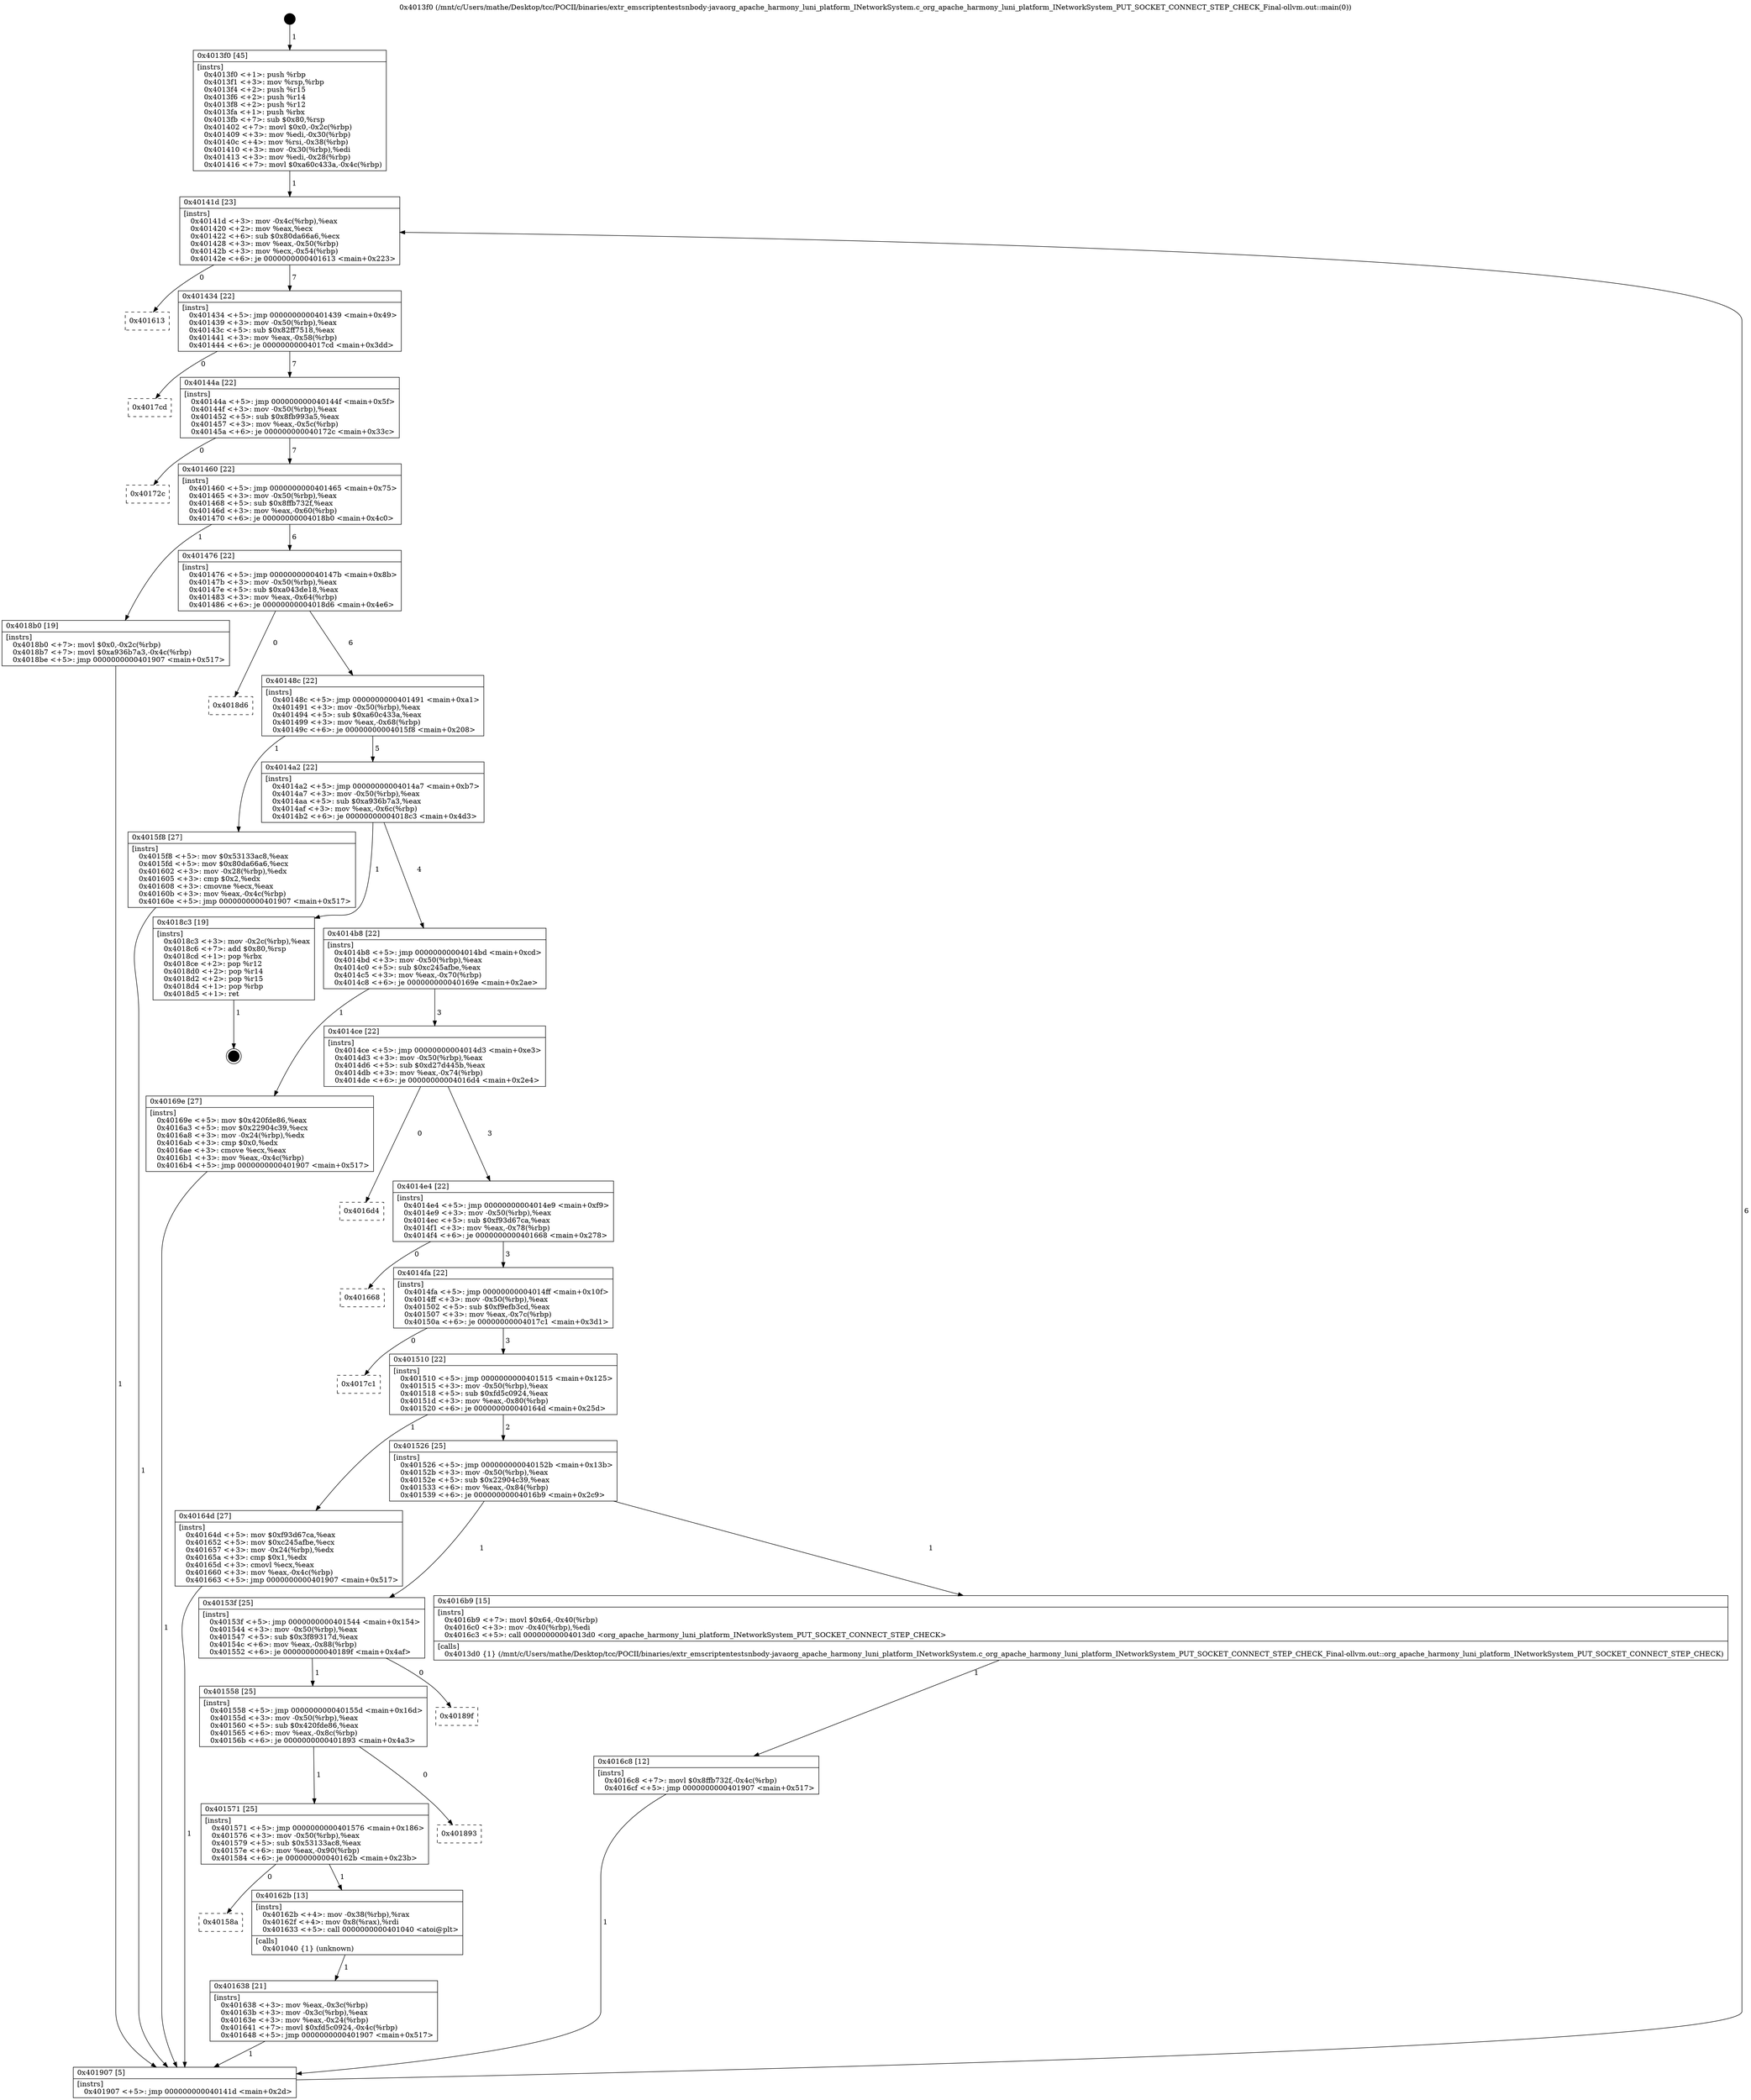 digraph "0x4013f0" {
  label = "0x4013f0 (/mnt/c/Users/mathe/Desktop/tcc/POCII/binaries/extr_emscriptentestsnbody-javaorg_apache_harmony_luni_platform_INetworkSystem.c_org_apache_harmony_luni_platform_INetworkSystem_PUT_SOCKET_CONNECT_STEP_CHECK_Final-ollvm.out::main(0))"
  labelloc = "t"
  node[shape=record]

  Entry [label="",width=0.3,height=0.3,shape=circle,fillcolor=black,style=filled]
  "0x40141d" [label="{
     0x40141d [23]\l
     | [instrs]\l
     &nbsp;&nbsp;0x40141d \<+3\>: mov -0x4c(%rbp),%eax\l
     &nbsp;&nbsp;0x401420 \<+2\>: mov %eax,%ecx\l
     &nbsp;&nbsp;0x401422 \<+6\>: sub $0x80da66a6,%ecx\l
     &nbsp;&nbsp;0x401428 \<+3\>: mov %eax,-0x50(%rbp)\l
     &nbsp;&nbsp;0x40142b \<+3\>: mov %ecx,-0x54(%rbp)\l
     &nbsp;&nbsp;0x40142e \<+6\>: je 0000000000401613 \<main+0x223\>\l
  }"]
  "0x401613" [label="{
     0x401613\l
  }", style=dashed]
  "0x401434" [label="{
     0x401434 [22]\l
     | [instrs]\l
     &nbsp;&nbsp;0x401434 \<+5\>: jmp 0000000000401439 \<main+0x49\>\l
     &nbsp;&nbsp;0x401439 \<+3\>: mov -0x50(%rbp),%eax\l
     &nbsp;&nbsp;0x40143c \<+5\>: sub $0x82ff7518,%eax\l
     &nbsp;&nbsp;0x401441 \<+3\>: mov %eax,-0x58(%rbp)\l
     &nbsp;&nbsp;0x401444 \<+6\>: je 00000000004017cd \<main+0x3dd\>\l
  }"]
  Exit [label="",width=0.3,height=0.3,shape=circle,fillcolor=black,style=filled,peripheries=2]
  "0x4017cd" [label="{
     0x4017cd\l
  }", style=dashed]
  "0x40144a" [label="{
     0x40144a [22]\l
     | [instrs]\l
     &nbsp;&nbsp;0x40144a \<+5\>: jmp 000000000040144f \<main+0x5f\>\l
     &nbsp;&nbsp;0x40144f \<+3\>: mov -0x50(%rbp),%eax\l
     &nbsp;&nbsp;0x401452 \<+5\>: sub $0x8fb993a5,%eax\l
     &nbsp;&nbsp;0x401457 \<+3\>: mov %eax,-0x5c(%rbp)\l
     &nbsp;&nbsp;0x40145a \<+6\>: je 000000000040172c \<main+0x33c\>\l
  }"]
  "0x4016c8" [label="{
     0x4016c8 [12]\l
     | [instrs]\l
     &nbsp;&nbsp;0x4016c8 \<+7\>: movl $0x8ffb732f,-0x4c(%rbp)\l
     &nbsp;&nbsp;0x4016cf \<+5\>: jmp 0000000000401907 \<main+0x517\>\l
  }"]
  "0x40172c" [label="{
     0x40172c\l
  }", style=dashed]
  "0x401460" [label="{
     0x401460 [22]\l
     | [instrs]\l
     &nbsp;&nbsp;0x401460 \<+5\>: jmp 0000000000401465 \<main+0x75\>\l
     &nbsp;&nbsp;0x401465 \<+3\>: mov -0x50(%rbp),%eax\l
     &nbsp;&nbsp;0x401468 \<+5\>: sub $0x8ffb732f,%eax\l
     &nbsp;&nbsp;0x40146d \<+3\>: mov %eax,-0x60(%rbp)\l
     &nbsp;&nbsp;0x401470 \<+6\>: je 00000000004018b0 \<main+0x4c0\>\l
  }"]
  "0x401638" [label="{
     0x401638 [21]\l
     | [instrs]\l
     &nbsp;&nbsp;0x401638 \<+3\>: mov %eax,-0x3c(%rbp)\l
     &nbsp;&nbsp;0x40163b \<+3\>: mov -0x3c(%rbp),%eax\l
     &nbsp;&nbsp;0x40163e \<+3\>: mov %eax,-0x24(%rbp)\l
     &nbsp;&nbsp;0x401641 \<+7\>: movl $0xfd5c0924,-0x4c(%rbp)\l
     &nbsp;&nbsp;0x401648 \<+5\>: jmp 0000000000401907 \<main+0x517\>\l
  }"]
  "0x4018b0" [label="{
     0x4018b0 [19]\l
     | [instrs]\l
     &nbsp;&nbsp;0x4018b0 \<+7\>: movl $0x0,-0x2c(%rbp)\l
     &nbsp;&nbsp;0x4018b7 \<+7\>: movl $0xa936b7a3,-0x4c(%rbp)\l
     &nbsp;&nbsp;0x4018be \<+5\>: jmp 0000000000401907 \<main+0x517\>\l
  }"]
  "0x401476" [label="{
     0x401476 [22]\l
     | [instrs]\l
     &nbsp;&nbsp;0x401476 \<+5\>: jmp 000000000040147b \<main+0x8b\>\l
     &nbsp;&nbsp;0x40147b \<+3\>: mov -0x50(%rbp),%eax\l
     &nbsp;&nbsp;0x40147e \<+5\>: sub $0xa043de18,%eax\l
     &nbsp;&nbsp;0x401483 \<+3\>: mov %eax,-0x64(%rbp)\l
     &nbsp;&nbsp;0x401486 \<+6\>: je 00000000004018d6 \<main+0x4e6\>\l
  }"]
  "0x40158a" [label="{
     0x40158a\l
  }", style=dashed]
  "0x4018d6" [label="{
     0x4018d6\l
  }", style=dashed]
  "0x40148c" [label="{
     0x40148c [22]\l
     | [instrs]\l
     &nbsp;&nbsp;0x40148c \<+5\>: jmp 0000000000401491 \<main+0xa1\>\l
     &nbsp;&nbsp;0x401491 \<+3\>: mov -0x50(%rbp),%eax\l
     &nbsp;&nbsp;0x401494 \<+5\>: sub $0xa60c433a,%eax\l
     &nbsp;&nbsp;0x401499 \<+3\>: mov %eax,-0x68(%rbp)\l
     &nbsp;&nbsp;0x40149c \<+6\>: je 00000000004015f8 \<main+0x208\>\l
  }"]
  "0x40162b" [label="{
     0x40162b [13]\l
     | [instrs]\l
     &nbsp;&nbsp;0x40162b \<+4\>: mov -0x38(%rbp),%rax\l
     &nbsp;&nbsp;0x40162f \<+4\>: mov 0x8(%rax),%rdi\l
     &nbsp;&nbsp;0x401633 \<+5\>: call 0000000000401040 \<atoi@plt\>\l
     | [calls]\l
     &nbsp;&nbsp;0x401040 \{1\} (unknown)\l
  }"]
  "0x4015f8" [label="{
     0x4015f8 [27]\l
     | [instrs]\l
     &nbsp;&nbsp;0x4015f8 \<+5\>: mov $0x53133ac8,%eax\l
     &nbsp;&nbsp;0x4015fd \<+5\>: mov $0x80da66a6,%ecx\l
     &nbsp;&nbsp;0x401602 \<+3\>: mov -0x28(%rbp),%edx\l
     &nbsp;&nbsp;0x401605 \<+3\>: cmp $0x2,%edx\l
     &nbsp;&nbsp;0x401608 \<+3\>: cmovne %ecx,%eax\l
     &nbsp;&nbsp;0x40160b \<+3\>: mov %eax,-0x4c(%rbp)\l
     &nbsp;&nbsp;0x40160e \<+5\>: jmp 0000000000401907 \<main+0x517\>\l
  }"]
  "0x4014a2" [label="{
     0x4014a2 [22]\l
     | [instrs]\l
     &nbsp;&nbsp;0x4014a2 \<+5\>: jmp 00000000004014a7 \<main+0xb7\>\l
     &nbsp;&nbsp;0x4014a7 \<+3\>: mov -0x50(%rbp),%eax\l
     &nbsp;&nbsp;0x4014aa \<+5\>: sub $0xa936b7a3,%eax\l
     &nbsp;&nbsp;0x4014af \<+3\>: mov %eax,-0x6c(%rbp)\l
     &nbsp;&nbsp;0x4014b2 \<+6\>: je 00000000004018c3 \<main+0x4d3\>\l
  }"]
  "0x401907" [label="{
     0x401907 [5]\l
     | [instrs]\l
     &nbsp;&nbsp;0x401907 \<+5\>: jmp 000000000040141d \<main+0x2d\>\l
  }"]
  "0x4013f0" [label="{
     0x4013f0 [45]\l
     | [instrs]\l
     &nbsp;&nbsp;0x4013f0 \<+1\>: push %rbp\l
     &nbsp;&nbsp;0x4013f1 \<+3\>: mov %rsp,%rbp\l
     &nbsp;&nbsp;0x4013f4 \<+2\>: push %r15\l
     &nbsp;&nbsp;0x4013f6 \<+2\>: push %r14\l
     &nbsp;&nbsp;0x4013f8 \<+2\>: push %r12\l
     &nbsp;&nbsp;0x4013fa \<+1\>: push %rbx\l
     &nbsp;&nbsp;0x4013fb \<+7\>: sub $0x80,%rsp\l
     &nbsp;&nbsp;0x401402 \<+7\>: movl $0x0,-0x2c(%rbp)\l
     &nbsp;&nbsp;0x401409 \<+3\>: mov %edi,-0x30(%rbp)\l
     &nbsp;&nbsp;0x40140c \<+4\>: mov %rsi,-0x38(%rbp)\l
     &nbsp;&nbsp;0x401410 \<+3\>: mov -0x30(%rbp),%edi\l
     &nbsp;&nbsp;0x401413 \<+3\>: mov %edi,-0x28(%rbp)\l
     &nbsp;&nbsp;0x401416 \<+7\>: movl $0xa60c433a,-0x4c(%rbp)\l
  }"]
  "0x401571" [label="{
     0x401571 [25]\l
     | [instrs]\l
     &nbsp;&nbsp;0x401571 \<+5\>: jmp 0000000000401576 \<main+0x186\>\l
     &nbsp;&nbsp;0x401576 \<+3\>: mov -0x50(%rbp),%eax\l
     &nbsp;&nbsp;0x401579 \<+5\>: sub $0x53133ac8,%eax\l
     &nbsp;&nbsp;0x40157e \<+6\>: mov %eax,-0x90(%rbp)\l
     &nbsp;&nbsp;0x401584 \<+6\>: je 000000000040162b \<main+0x23b\>\l
  }"]
  "0x4018c3" [label="{
     0x4018c3 [19]\l
     | [instrs]\l
     &nbsp;&nbsp;0x4018c3 \<+3\>: mov -0x2c(%rbp),%eax\l
     &nbsp;&nbsp;0x4018c6 \<+7\>: add $0x80,%rsp\l
     &nbsp;&nbsp;0x4018cd \<+1\>: pop %rbx\l
     &nbsp;&nbsp;0x4018ce \<+2\>: pop %r12\l
     &nbsp;&nbsp;0x4018d0 \<+2\>: pop %r14\l
     &nbsp;&nbsp;0x4018d2 \<+2\>: pop %r15\l
     &nbsp;&nbsp;0x4018d4 \<+1\>: pop %rbp\l
     &nbsp;&nbsp;0x4018d5 \<+1\>: ret\l
  }"]
  "0x4014b8" [label="{
     0x4014b8 [22]\l
     | [instrs]\l
     &nbsp;&nbsp;0x4014b8 \<+5\>: jmp 00000000004014bd \<main+0xcd\>\l
     &nbsp;&nbsp;0x4014bd \<+3\>: mov -0x50(%rbp),%eax\l
     &nbsp;&nbsp;0x4014c0 \<+5\>: sub $0xc245afbe,%eax\l
     &nbsp;&nbsp;0x4014c5 \<+3\>: mov %eax,-0x70(%rbp)\l
     &nbsp;&nbsp;0x4014c8 \<+6\>: je 000000000040169e \<main+0x2ae\>\l
  }"]
  "0x401893" [label="{
     0x401893\l
  }", style=dashed]
  "0x40169e" [label="{
     0x40169e [27]\l
     | [instrs]\l
     &nbsp;&nbsp;0x40169e \<+5\>: mov $0x420fde86,%eax\l
     &nbsp;&nbsp;0x4016a3 \<+5\>: mov $0x22904c39,%ecx\l
     &nbsp;&nbsp;0x4016a8 \<+3\>: mov -0x24(%rbp),%edx\l
     &nbsp;&nbsp;0x4016ab \<+3\>: cmp $0x0,%edx\l
     &nbsp;&nbsp;0x4016ae \<+3\>: cmove %ecx,%eax\l
     &nbsp;&nbsp;0x4016b1 \<+3\>: mov %eax,-0x4c(%rbp)\l
     &nbsp;&nbsp;0x4016b4 \<+5\>: jmp 0000000000401907 \<main+0x517\>\l
  }"]
  "0x4014ce" [label="{
     0x4014ce [22]\l
     | [instrs]\l
     &nbsp;&nbsp;0x4014ce \<+5\>: jmp 00000000004014d3 \<main+0xe3\>\l
     &nbsp;&nbsp;0x4014d3 \<+3\>: mov -0x50(%rbp),%eax\l
     &nbsp;&nbsp;0x4014d6 \<+5\>: sub $0xd27d445b,%eax\l
     &nbsp;&nbsp;0x4014db \<+3\>: mov %eax,-0x74(%rbp)\l
     &nbsp;&nbsp;0x4014de \<+6\>: je 00000000004016d4 \<main+0x2e4\>\l
  }"]
  "0x401558" [label="{
     0x401558 [25]\l
     | [instrs]\l
     &nbsp;&nbsp;0x401558 \<+5\>: jmp 000000000040155d \<main+0x16d\>\l
     &nbsp;&nbsp;0x40155d \<+3\>: mov -0x50(%rbp),%eax\l
     &nbsp;&nbsp;0x401560 \<+5\>: sub $0x420fde86,%eax\l
     &nbsp;&nbsp;0x401565 \<+6\>: mov %eax,-0x8c(%rbp)\l
     &nbsp;&nbsp;0x40156b \<+6\>: je 0000000000401893 \<main+0x4a3\>\l
  }"]
  "0x4016d4" [label="{
     0x4016d4\l
  }", style=dashed]
  "0x4014e4" [label="{
     0x4014e4 [22]\l
     | [instrs]\l
     &nbsp;&nbsp;0x4014e4 \<+5\>: jmp 00000000004014e9 \<main+0xf9\>\l
     &nbsp;&nbsp;0x4014e9 \<+3\>: mov -0x50(%rbp),%eax\l
     &nbsp;&nbsp;0x4014ec \<+5\>: sub $0xf93d67ca,%eax\l
     &nbsp;&nbsp;0x4014f1 \<+3\>: mov %eax,-0x78(%rbp)\l
     &nbsp;&nbsp;0x4014f4 \<+6\>: je 0000000000401668 \<main+0x278\>\l
  }"]
  "0x40189f" [label="{
     0x40189f\l
  }", style=dashed]
  "0x401668" [label="{
     0x401668\l
  }", style=dashed]
  "0x4014fa" [label="{
     0x4014fa [22]\l
     | [instrs]\l
     &nbsp;&nbsp;0x4014fa \<+5\>: jmp 00000000004014ff \<main+0x10f\>\l
     &nbsp;&nbsp;0x4014ff \<+3\>: mov -0x50(%rbp),%eax\l
     &nbsp;&nbsp;0x401502 \<+5\>: sub $0xf9efb3cd,%eax\l
     &nbsp;&nbsp;0x401507 \<+3\>: mov %eax,-0x7c(%rbp)\l
     &nbsp;&nbsp;0x40150a \<+6\>: je 00000000004017c1 \<main+0x3d1\>\l
  }"]
  "0x40153f" [label="{
     0x40153f [25]\l
     | [instrs]\l
     &nbsp;&nbsp;0x40153f \<+5\>: jmp 0000000000401544 \<main+0x154\>\l
     &nbsp;&nbsp;0x401544 \<+3\>: mov -0x50(%rbp),%eax\l
     &nbsp;&nbsp;0x401547 \<+5\>: sub $0x3f89317d,%eax\l
     &nbsp;&nbsp;0x40154c \<+6\>: mov %eax,-0x88(%rbp)\l
     &nbsp;&nbsp;0x401552 \<+6\>: je 000000000040189f \<main+0x4af\>\l
  }"]
  "0x4017c1" [label="{
     0x4017c1\l
  }", style=dashed]
  "0x401510" [label="{
     0x401510 [22]\l
     | [instrs]\l
     &nbsp;&nbsp;0x401510 \<+5\>: jmp 0000000000401515 \<main+0x125\>\l
     &nbsp;&nbsp;0x401515 \<+3\>: mov -0x50(%rbp),%eax\l
     &nbsp;&nbsp;0x401518 \<+5\>: sub $0xfd5c0924,%eax\l
     &nbsp;&nbsp;0x40151d \<+3\>: mov %eax,-0x80(%rbp)\l
     &nbsp;&nbsp;0x401520 \<+6\>: je 000000000040164d \<main+0x25d\>\l
  }"]
  "0x4016b9" [label="{
     0x4016b9 [15]\l
     | [instrs]\l
     &nbsp;&nbsp;0x4016b9 \<+7\>: movl $0x64,-0x40(%rbp)\l
     &nbsp;&nbsp;0x4016c0 \<+3\>: mov -0x40(%rbp),%edi\l
     &nbsp;&nbsp;0x4016c3 \<+5\>: call 00000000004013d0 \<org_apache_harmony_luni_platform_INetworkSystem_PUT_SOCKET_CONNECT_STEP_CHECK\>\l
     | [calls]\l
     &nbsp;&nbsp;0x4013d0 \{1\} (/mnt/c/Users/mathe/Desktop/tcc/POCII/binaries/extr_emscriptentestsnbody-javaorg_apache_harmony_luni_platform_INetworkSystem.c_org_apache_harmony_luni_platform_INetworkSystem_PUT_SOCKET_CONNECT_STEP_CHECK_Final-ollvm.out::org_apache_harmony_luni_platform_INetworkSystem_PUT_SOCKET_CONNECT_STEP_CHECK)\l
  }"]
  "0x40164d" [label="{
     0x40164d [27]\l
     | [instrs]\l
     &nbsp;&nbsp;0x40164d \<+5\>: mov $0xf93d67ca,%eax\l
     &nbsp;&nbsp;0x401652 \<+5\>: mov $0xc245afbe,%ecx\l
     &nbsp;&nbsp;0x401657 \<+3\>: mov -0x24(%rbp),%edx\l
     &nbsp;&nbsp;0x40165a \<+3\>: cmp $0x1,%edx\l
     &nbsp;&nbsp;0x40165d \<+3\>: cmovl %ecx,%eax\l
     &nbsp;&nbsp;0x401660 \<+3\>: mov %eax,-0x4c(%rbp)\l
     &nbsp;&nbsp;0x401663 \<+5\>: jmp 0000000000401907 \<main+0x517\>\l
  }"]
  "0x401526" [label="{
     0x401526 [25]\l
     | [instrs]\l
     &nbsp;&nbsp;0x401526 \<+5\>: jmp 000000000040152b \<main+0x13b\>\l
     &nbsp;&nbsp;0x40152b \<+3\>: mov -0x50(%rbp),%eax\l
     &nbsp;&nbsp;0x40152e \<+5\>: sub $0x22904c39,%eax\l
     &nbsp;&nbsp;0x401533 \<+6\>: mov %eax,-0x84(%rbp)\l
     &nbsp;&nbsp;0x401539 \<+6\>: je 00000000004016b9 \<main+0x2c9\>\l
  }"]
  Entry -> "0x4013f0" [label=" 1"]
  "0x40141d" -> "0x401613" [label=" 0"]
  "0x40141d" -> "0x401434" [label=" 7"]
  "0x4018c3" -> Exit [label=" 1"]
  "0x401434" -> "0x4017cd" [label=" 0"]
  "0x401434" -> "0x40144a" [label=" 7"]
  "0x4018b0" -> "0x401907" [label=" 1"]
  "0x40144a" -> "0x40172c" [label=" 0"]
  "0x40144a" -> "0x401460" [label=" 7"]
  "0x4016c8" -> "0x401907" [label=" 1"]
  "0x401460" -> "0x4018b0" [label=" 1"]
  "0x401460" -> "0x401476" [label=" 6"]
  "0x4016b9" -> "0x4016c8" [label=" 1"]
  "0x401476" -> "0x4018d6" [label=" 0"]
  "0x401476" -> "0x40148c" [label=" 6"]
  "0x40169e" -> "0x401907" [label=" 1"]
  "0x40148c" -> "0x4015f8" [label=" 1"]
  "0x40148c" -> "0x4014a2" [label=" 5"]
  "0x4015f8" -> "0x401907" [label=" 1"]
  "0x4013f0" -> "0x40141d" [label=" 1"]
  "0x401907" -> "0x40141d" [label=" 6"]
  "0x40164d" -> "0x401907" [label=" 1"]
  "0x4014a2" -> "0x4018c3" [label=" 1"]
  "0x4014a2" -> "0x4014b8" [label=" 4"]
  "0x40162b" -> "0x401638" [label=" 1"]
  "0x4014b8" -> "0x40169e" [label=" 1"]
  "0x4014b8" -> "0x4014ce" [label=" 3"]
  "0x401571" -> "0x40158a" [label=" 0"]
  "0x4014ce" -> "0x4016d4" [label=" 0"]
  "0x4014ce" -> "0x4014e4" [label=" 3"]
  "0x401638" -> "0x401907" [label=" 1"]
  "0x4014e4" -> "0x401668" [label=" 0"]
  "0x4014e4" -> "0x4014fa" [label=" 3"]
  "0x401558" -> "0x401571" [label=" 1"]
  "0x4014fa" -> "0x4017c1" [label=" 0"]
  "0x4014fa" -> "0x401510" [label=" 3"]
  "0x401571" -> "0x40162b" [label=" 1"]
  "0x401510" -> "0x40164d" [label=" 1"]
  "0x401510" -> "0x401526" [label=" 2"]
  "0x40153f" -> "0x401558" [label=" 1"]
  "0x401526" -> "0x4016b9" [label=" 1"]
  "0x401526" -> "0x40153f" [label=" 1"]
  "0x401558" -> "0x401893" [label=" 0"]
  "0x40153f" -> "0x40189f" [label=" 0"]
}

